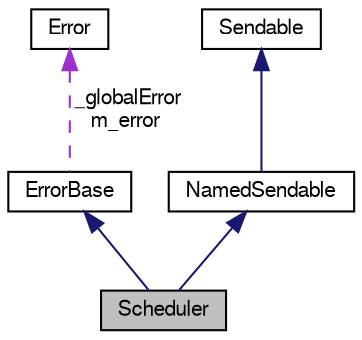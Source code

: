 digraph "Scheduler"
{
  bgcolor="transparent";
  edge [fontname="FreeSans",fontsize="10",labelfontname="FreeSans",labelfontsize="10"];
  node [fontname="FreeSans",fontsize="10",shape=record];
  Node1 [label="Scheduler",height=0.2,width=0.4,color="black", fillcolor="grey75", style="filled" fontcolor="black"];
  Node2 -> Node1 [dir="back",color="midnightblue",fontsize="10",style="solid",fontname="FreeSans"];
  Node2 [label="ErrorBase",height=0.2,width=0.4,color="black",URL="$class_error_base.html"];
  Node3 -> Node2 [dir="back",color="darkorchid3",fontsize="10",style="dashed",label=" _globalError\nm_error" ,fontname="FreeSans"];
  Node3 [label="Error",height=0.2,width=0.4,color="black",URL="$class_error.html"];
  Node4 -> Node1 [dir="back",color="midnightblue",fontsize="10",style="solid",fontname="FreeSans"];
  Node4 [label="NamedSendable",height=0.2,width=0.4,color="black",URL="$class_named_sendable.html"];
  Node5 -> Node4 [dir="back",color="midnightblue",fontsize="10",style="solid",fontname="FreeSans"];
  Node5 [label="Sendable",height=0.2,width=0.4,color="black",URL="$class_sendable.html"];
}
